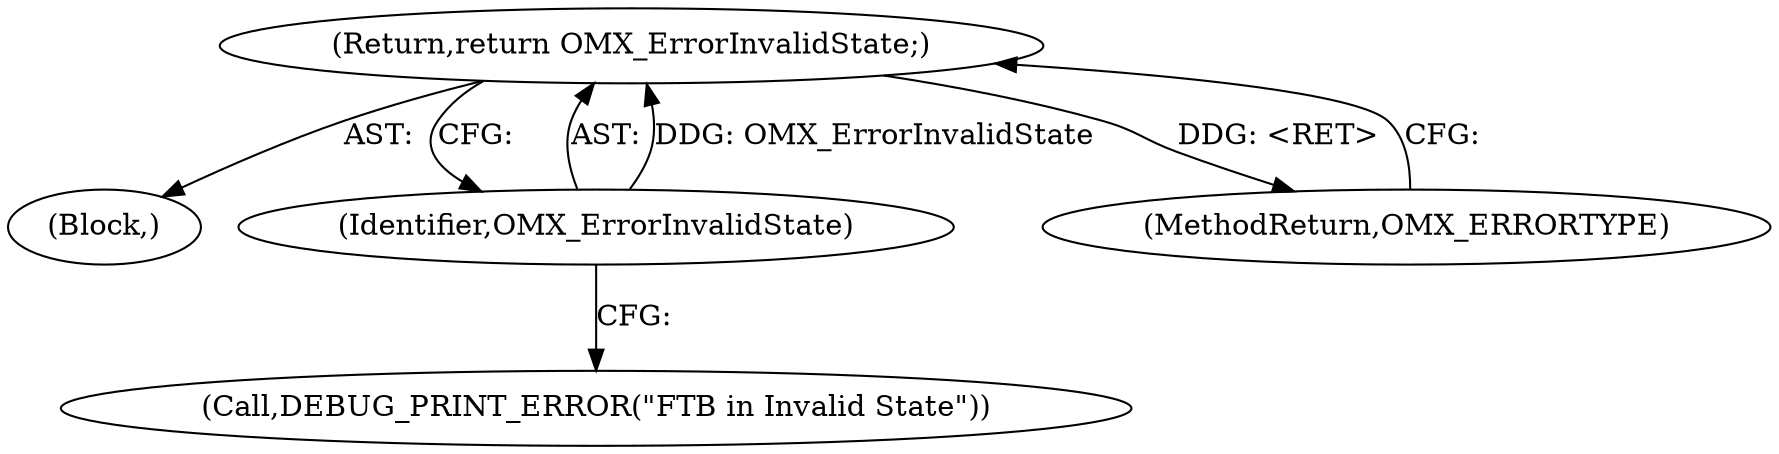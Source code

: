 digraph "1_Android_5b82f4f90c3d531313714df4b936f92fb0ff15cf_1@del" {
"1000229" [label="(Return,return OMX_ErrorInvalidState;)"];
"1000230" [label="(Identifier,OMX_ErrorInvalidState)"];
"1000226" [label="(Block,)"];
"1000229" [label="(Return,return OMX_ErrorInvalidState;)"];
"1000227" [label="(Call,DEBUG_PRINT_ERROR(\"FTB in Invalid State\"))"];
"1000230" [label="(Identifier,OMX_ErrorInvalidState)"];
"1000299" [label="(MethodReturn,OMX_ERRORTYPE)"];
"1000229" -> "1000226"  [label="AST: "];
"1000229" -> "1000230"  [label="CFG: "];
"1000230" -> "1000229"  [label="AST: "];
"1000299" -> "1000229"  [label="CFG: "];
"1000229" -> "1000299"  [label="DDG: <RET>"];
"1000230" -> "1000229"  [label="DDG: OMX_ErrorInvalidState"];
"1000230" -> "1000227"  [label="CFG: "];
}
